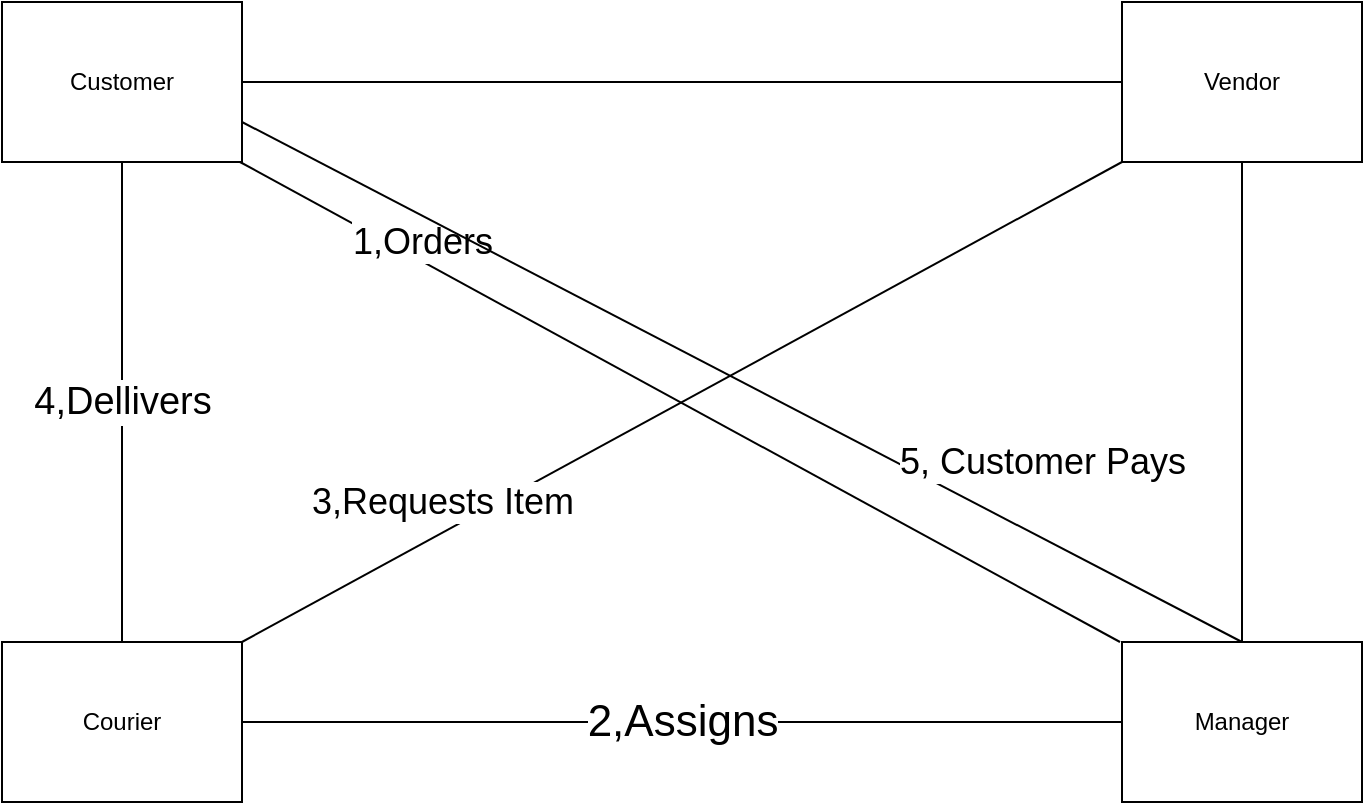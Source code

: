<mxfile version="23.1.5" type="device">
  <diagram name="Page-1" id="2YBvvXClWsGukQMizWep">
    <mxGraphModel dx="782" dy="584" grid="1" gridSize="10" guides="1" tooltips="1" connect="1" arrows="1" fold="1" page="1" pageScale="1" pageWidth="850" pageHeight="1100" math="0" shadow="0">
      <root>
        <mxCell id="0" />
        <mxCell id="1" parent="0" />
        <mxCell id="NxfLgQx-L04dx31BgYfz-1" value="Vendor" style="rounded=0;whiteSpace=wrap;html=1;" parent="1" vertex="1">
          <mxGeometry x="600" y="80" width="120" height="80" as="geometry" />
        </mxCell>
        <mxCell id="NxfLgQx-L04dx31BgYfz-2" value="" style="endArrow=none;html=1;rounded=0;entryX=0.5;entryY=1;entryDx=0;entryDy=0;exitX=0.5;exitY=0;exitDx=0;exitDy=0;" parent="1" source="NxfLgQx-L04dx31BgYfz-8" target="NxfLgQx-L04dx31BgYfz-1" edge="1">
          <mxGeometry width="50" height="50" relative="1" as="geometry">
            <mxPoint x="660" y="390" as="sourcePoint" />
            <mxPoint x="420" y="140" as="targetPoint" />
            <Array as="points" />
          </mxGeometry>
        </mxCell>
        <mxCell id="NxfLgQx-L04dx31BgYfz-3" value="" style="endArrow=none;html=1;rounded=0;entryX=0;entryY=0.5;entryDx=0;entryDy=0;exitX=1;exitY=0.5;exitDx=0;exitDy=0;" parent="1" source="NxfLgQx-L04dx31BgYfz-4" target="NxfLgQx-L04dx31BgYfz-1" edge="1">
          <mxGeometry width="50" height="50" relative="1" as="geometry">
            <mxPoint x="140" y="99.95" as="sourcePoint" />
            <mxPoint x="290" y="90" as="targetPoint" />
          </mxGeometry>
        </mxCell>
        <object label="Customer" id="NxfLgQx-L04dx31BgYfz-4">
          <mxCell style="rounded=0;whiteSpace=wrap;html=1;" parent="1" vertex="1">
            <mxGeometry x="40" y="80" width="120" height="80" as="geometry" />
          </mxCell>
        </object>
        <mxCell id="NxfLgQx-L04dx31BgYfz-6" value="Courier" style="rounded=0;whiteSpace=wrap;html=1;" parent="1" vertex="1">
          <mxGeometry x="40" y="400" width="120" height="80" as="geometry" />
        </mxCell>
        <mxCell id="NxfLgQx-L04dx31BgYfz-7" value="&lt;font style=&quot;font-size: 22px;&quot;&gt;2,Assigns&lt;/font&gt;" style="endArrow=none;html=1;rounded=0;exitX=1;exitY=0.5;exitDx=0;exitDy=0;" parent="1" source="NxfLgQx-L04dx31BgYfz-6" target="NxfLgQx-L04dx31BgYfz-8" edge="1">
          <mxGeometry width="50" height="50" relative="1" as="geometry">
            <mxPoint x="400" y="310" as="sourcePoint" />
            <mxPoint x="320" y="360" as="targetPoint" />
          </mxGeometry>
        </mxCell>
        <mxCell id="NxfLgQx-L04dx31BgYfz-8" value="Manager" style="rounded=0;whiteSpace=wrap;html=1;" parent="1" vertex="1">
          <mxGeometry x="600" y="400" width="120" height="80" as="geometry" />
        </mxCell>
        <mxCell id="NxfLgQx-L04dx31BgYfz-9" value="&lt;font style=&quot;font-size: 19px;&quot;&gt;4,Dellivers&lt;/font&gt;" style="endArrow=none;html=1;rounded=0;exitX=0.5;exitY=0;exitDx=0;exitDy=0;entryX=0.5;entryY=1;entryDx=0;entryDy=0;" parent="1" source="NxfLgQx-L04dx31BgYfz-6" target="NxfLgQx-L04dx31BgYfz-4" edge="1">
          <mxGeometry width="50" height="50" relative="1" as="geometry">
            <mxPoint x="30" y="200" as="sourcePoint" />
            <mxPoint x="80" y="150" as="targetPoint" />
          </mxGeometry>
        </mxCell>
        <mxCell id="NxfLgQx-L04dx31BgYfz-10" value="&lt;font style=&quot;font-size: 18px;&quot;&gt;3,Requests Item&lt;/font&gt;" style="endArrow=none;html=1;rounded=0;entryX=0;entryY=1;entryDx=0;entryDy=0;exitX=1;exitY=0;exitDx=0;exitDy=0;textDirection=ltr;" parent="1" source="NxfLgQx-L04dx31BgYfz-6" target="NxfLgQx-L04dx31BgYfz-1" edge="1">
          <mxGeometry x="-0.516" y="14" width="50" height="50" relative="1" as="geometry">
            <mxPoint x="320" y="190" as="sourcePoint" />
            <mxPoint x="370" y="140" as="targetPoint" />
            <mxPoint as="offset" />
          </mxGeometry>
        </mxCell>
        <mxCell id="NxfLgQx-L04dx31BgYfz-11" value="&lt;font style=&quot;font-size: 18px;&quot;&gt;1,Orders&lt;/font&gt;" style="endArrow=none;html=1;rounded=0;entryX=1;entryY=1;entryDx=0;entryDy=0;exitX=0;exitY=0;exitDx=0;exitDy=0;" parent="1" edge="1">
          <mxGeometry x="0.605" y="-8" width="50" height="50" relative="1" as="geometry">
            <mxPoint x="599" y="400" as="sourcePoint" />
            <mxPoint x="159" y="160" as="targetPoint" />
            <mxPoint as="offset" />
          </mxGeometry>
        </mxCell>
        <mxCell id="NxfLgQx-L04dx31BgYfz-13" value="&lt;font style=&quot;font-size: 18px;&quot;&gt;5, Customer Pays&lt;/font&gt;" style="endArrow=none;html=1;rounded=0;entryX=1;entryY=0.75;entryDx=0;entryDy=0;exitX=0.5;exitY=0;exitDx=0;exitDy=0;" parent="1" source="NxfLgQx-L04dx31BgYfz-8" target="NxfLgQx-L04dx31BgYfz-4" edge="1">
          <mxGeometry x="-0.538" y="-34" width="50" height="50" relative="1" as="geometry">
            <mxPoint x="410" y="270" as="sourcePoint" />
            <mxPoint x="460" y="220" as="targetPoint" />
            <mxPoint as="offset" />
          </mxGeometry>
        </mxCell>
      </root>
    </mxGraphModel>
  </diagram>
</mxfile>
